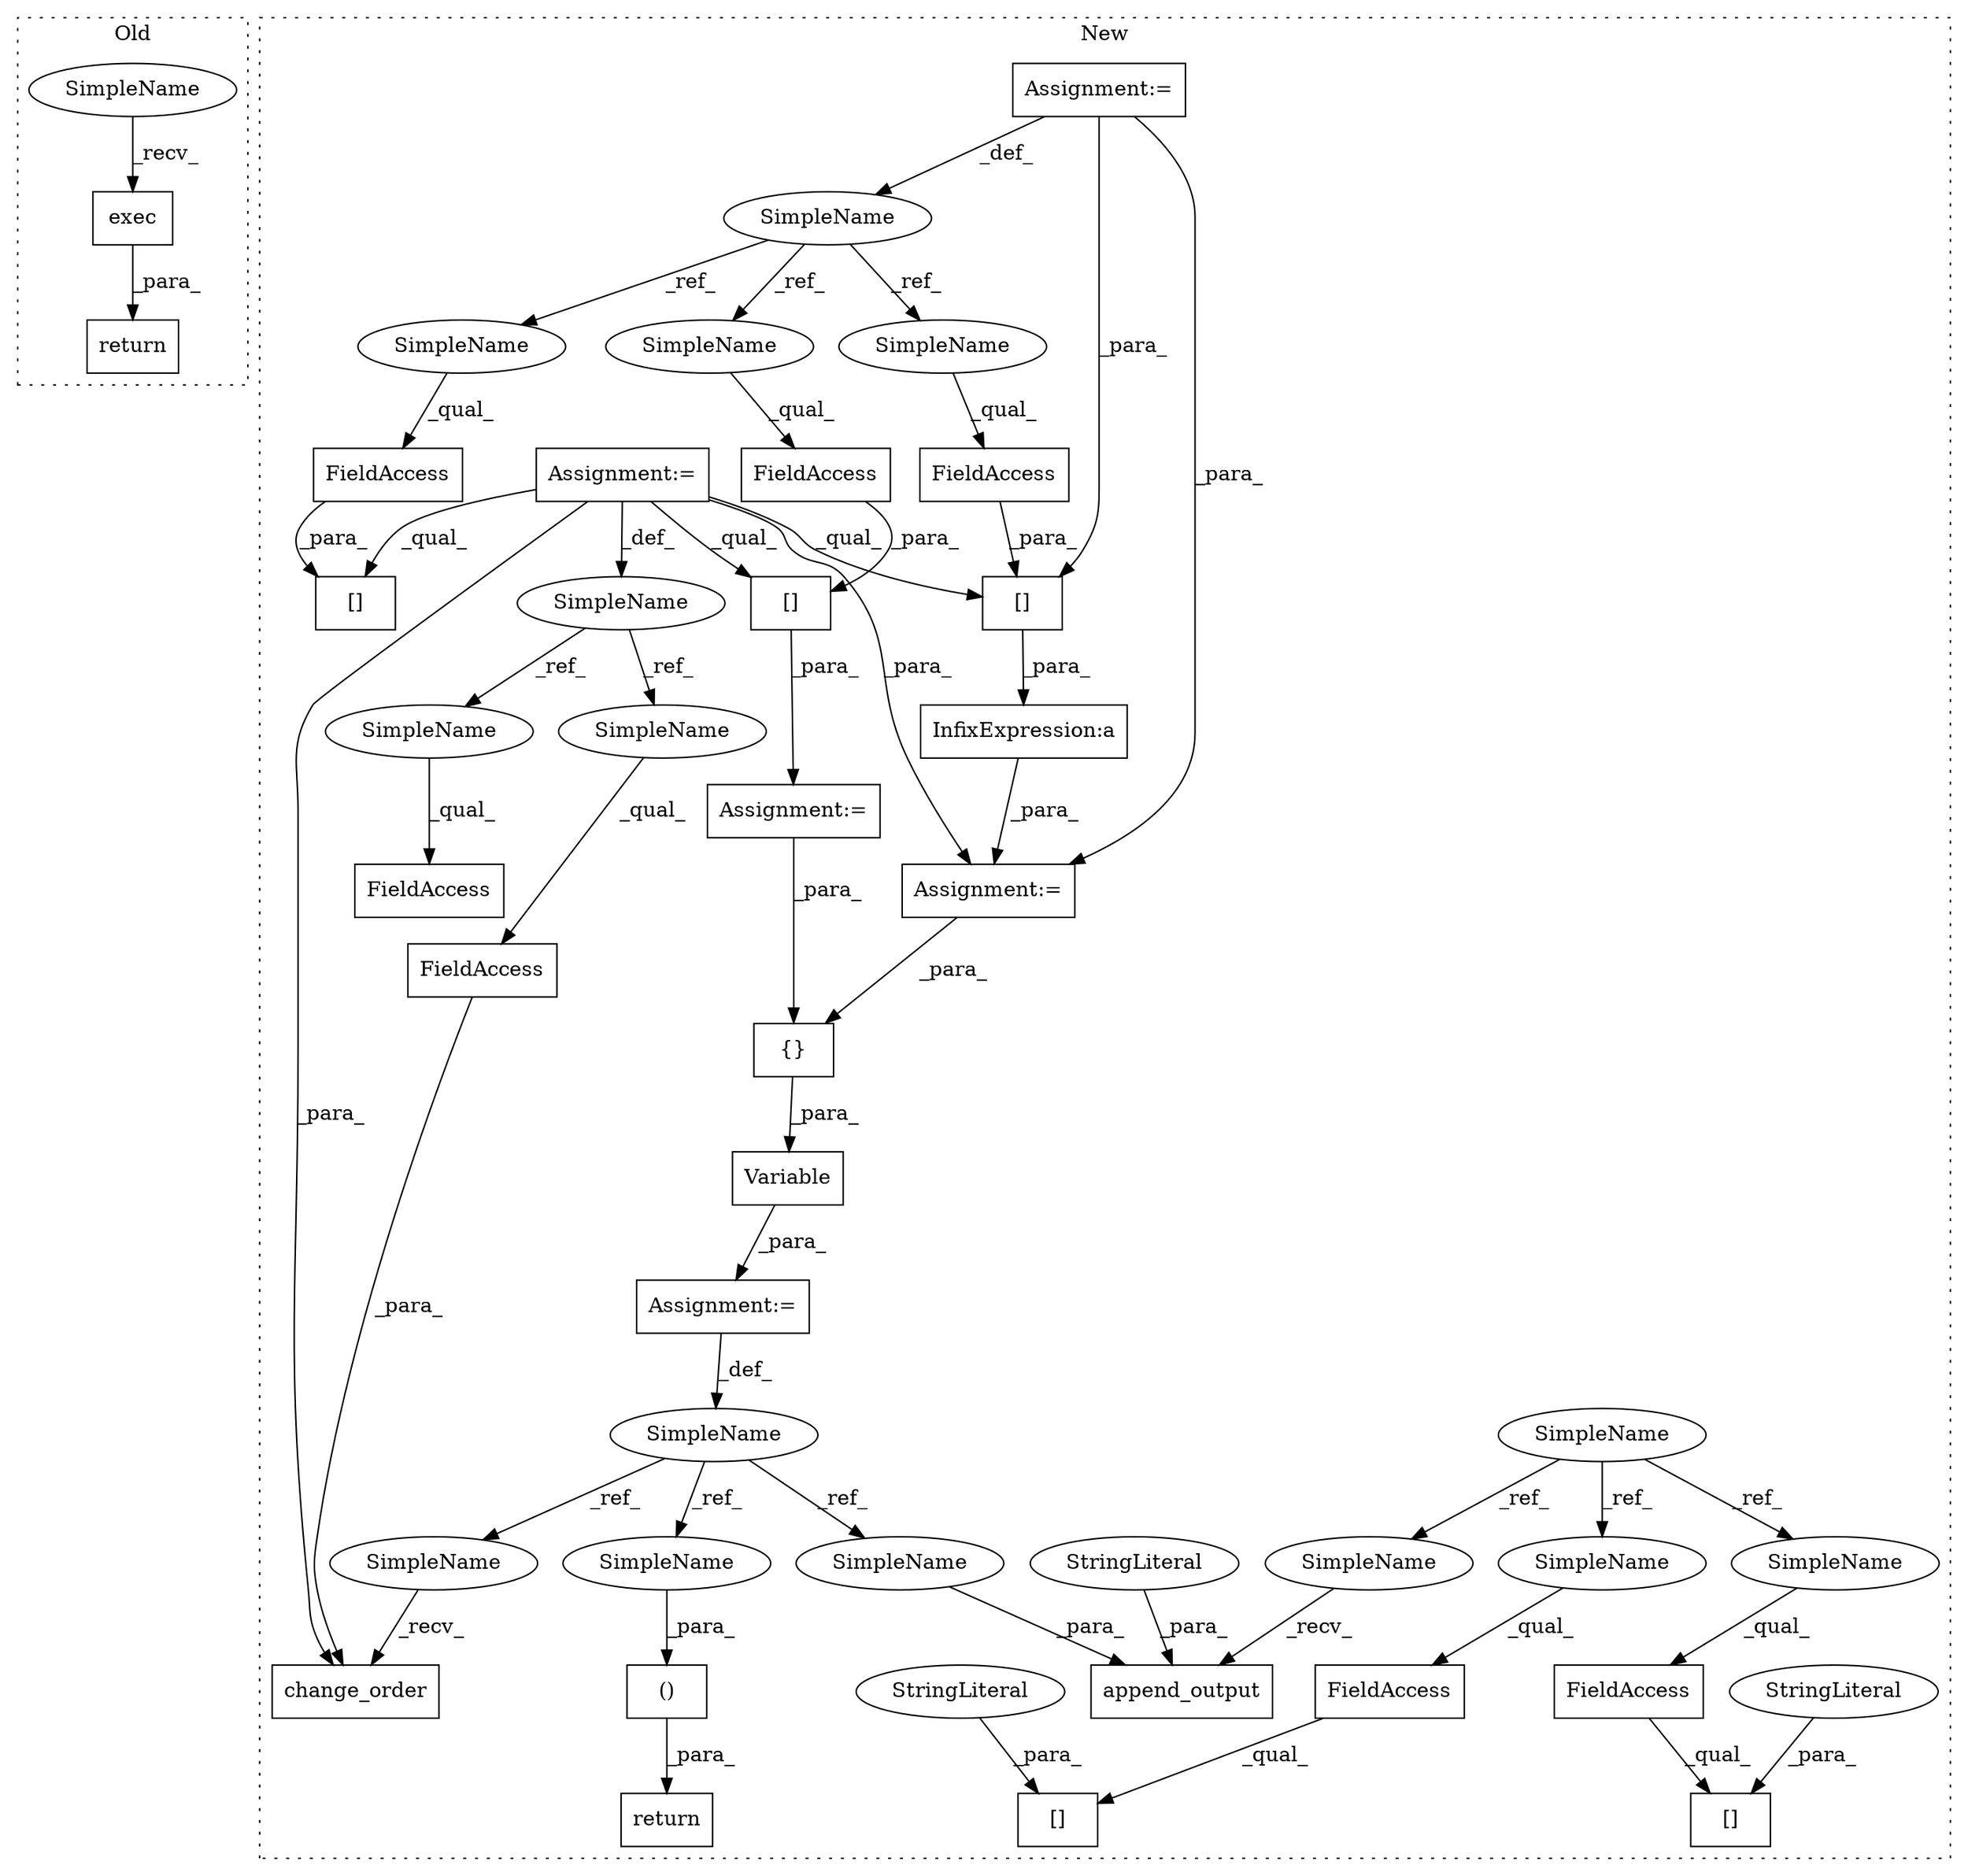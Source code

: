 digraph G {
subgraph cluster0 {
1 [label="return" a="41" s="550" l="7" shape="box"];
10 [label="exec" a="32" s="562" l="6" shape="box"];
45 [label="SimpleName" a="42" s="557" l="4" shape="ellipse"];
label = "Old";
style="dotted";
}
subgraph cluster1 {
2 [label="Variable" a="32" s="991,1028" l="9,1" shape="box"];
3 [label="return" a="41" s="1125" l="12" shape="box"];
4 [label="Assignment:=" a="7" s="990" l="1" shape="box"];
5 [label="Assignment:=" a="7" s="590" l="4" shape="box"];
6 [label="()" a="106" s="1137" l="25" shape="box"];
7 [label="append_output" a="32" s="1099,1118" l="14,1" shape="box"];
8 [label="SimpleName" a="42" s="989" l="1" shape="ellipse"];
9 [label="StringLiteral" a="45" s="1113" l="3" shape="ellipse"];
11 [label="[]" a="2" s="809,828" l="13,1" shape="box"];
12 [label="SimpleName" a="42" s="501" l="4" shape="ellipse"];
13 [label="FieldAccess" a="22" s="962" l="15" shape="box"];
14 [label="FieldAccess" a="22" s="832" l="15" shape="box"];
15 [label="Assignment:=" a="7" s="778" l="1" shape="box"];
16 [label="[]" a="2" s="779,798" l="13,1" shape="box"];
17 [label="{}" a="4" s="1009,1017" l="1,1" shape="box"];
18 [label="FieldAccess" a="22" s="899" l="6" shape="box"];
19 [label="SimpleName" a="42" s="590" l="4" shape="ellipse"];
20 [label="FieldAccess" a="22" s="792" l="6" shape="box"];
21 [label="FieldAccess" a="22" s="822" l="6" shape="box"];
22 [label="Assignment:=" a="7" s="557" l="1" shape="box"];
23 [label="FieldAccess" a="22" s="1050" l="7" shape="box"];
24 [label="SimpleName" a="42" s="557" l="1" shape="ellipse"];
25 [label="FieldAccess" a="22" s="939" l="12" shape="box"];
26 [label="InfixExpression:a" a="27" s="906" l="3" shape="box"];
27 [label="Assignment:=" a="7" s="884" l="1" shape="box"];
28 [label="[]" a="2" s="962,981" l="16,1" shape="box"];
29 [label="change_order" a="32" s="1037,1057" l="13,1" shape="box"];
30 [label="[]" a="2" s="832,851" l="16,1" shape="box"];
31 [label="StringLiteral" a="45" s="978" l="3" shape="ellipse"];
32 [label="StringLiteral" a="45" s="848" l="3" shape="ellipse"];
33 [label="[]" a="2" s="886,905" l="13,1" shape="box"];
34 [label="SimpleName" a="42" s="939" l="1" shape="ellipse"];
35 [label="SimpleName" a="42" s="1050" l="1" shape="ellipse"];
36 [label="SimpleName" a="42" s="1117" l="1" shape="ellipse"];
37 [label="SimpleName" a="42" s="1161" l="1" shape="ellipse"];
38 [label="SimpleName" a="42" s="1035" l="1" shape="ellipse"];
39 [label="SimpleName" a="42" s="899" l="4" shape="ellipse"];
40 [label="SimpleName" a="42" s="792" l="4" shape="ellipse"];
41 [label="SimpleName" a="42" s="822" l="4" shape="ellipse"];
42 [label="SimpleName" a="42" s="832" l="4" shape="ellipse"];
43 [label="SimpleName" a="42" s="962" l="4" shape="ellipse"];
44 [label="SimpleName" a="42" s="1094" l="4" shape="ellipse"];
label = "New";
style="dotted";
}
2 -> 4 [label="_para_"];
4 -> 8 [label="_def_"];
5 -> 33 [label="_para_"];
5 -> 27 [label="_para_"];
5 -> 19 [label="_def_"];
6 -> 3 [label="_para_"];
8 -> 36 [label="_ref_"];
8 -> 38 [label="_ref_"];
8 -> 37 [label="_ref_"];
9 -> 7 [label="_para_"];
10 -> 1 [label="_para_"];
12 -> 42 [label="_ref_"];
12 -> 44 [label="_ref_"];
12 -> 43 [label="_ref_"];
13 -> 28 [label="_qual_"];
14 -> 30 [label="_qual_"];
15 -> 17 [label="_para_"];
16 -> 15 [label="_para_"];
17 -> 2 [label="_para_"];
18 -> 33 [label="_para_"];
19 -> 40 [label="_ref_"];
19 -> 39 [label="_ref_"];
19 -> 41 [label="_ref_"];
20 -> 16 [label="_para_"];
21 -> 11 [label="_para_"];
22 -> 29 [label="_para_"];
22 -> 27 [label="_para_"];
22 -> 16 [label="_qual_"];
22 -> 33 [label="_qual_"];
22 -> 24 [label="_def_"];
22 -> 11 [label="_qual_"];
23 -> 29 [label="_para_"];
24 -> 35 [label="_ref_"];
24 -> 34 [label="_ref_"];
26 -> 27 [label="_para_"];
27 -> 17 [label="_para_"];
31 -> 28 [label="_para_"];
32 -> 30 [label="_para_"];
33 -> 26 [label="_para_"];
34 -> 25 [label="_qual_"];
35 -> 23 [label="_qual_"];
36 -> 7 [label="_para_"];
37 -> 6 [label="_para_"];
38 -> 29 [label="_recv_"];
39 -> 18 [label="_qual_"];
40 -> 20 [label="_qual_"];
41 -> 21 [label="_qual_"];
42 -> 14 [label="_qual_"];
43 -> 13 [label="_qual_"];
44 -> 7 [label="_recv_"];
45 -> 10 [label="_recv_"];
}